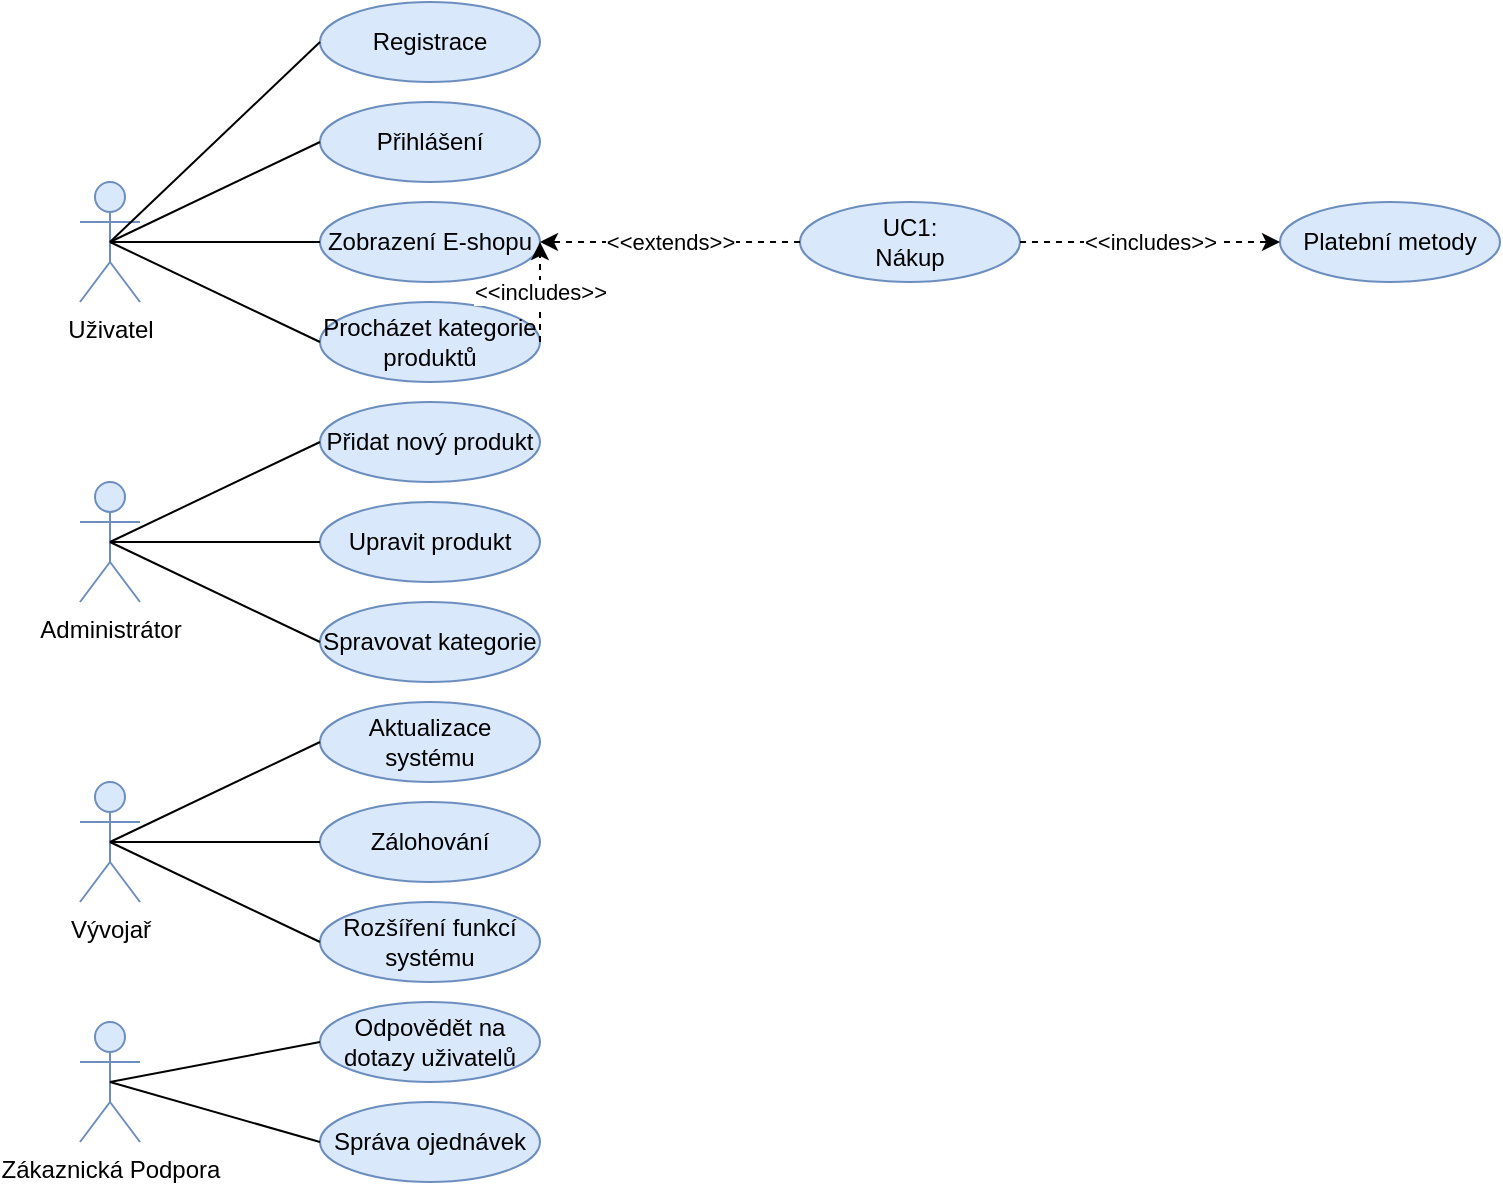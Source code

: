 <mxfile version="26.1.1">
  <diagram name="Page-1" id="AysCdQ7-knlk8cnn3zGX">
    <mxGraphModel dx="1153" dy="631" grid="1" gridSize="10" guides="1" tooltips="1" connect="1" arrows="1" fold="1" page="1" pageScale="1" pageWidth="850" pageHeight="1100" math="0" shadow="0">
      <root>
        <mxCell id="0" />
        <mxCell id="1" parent="0" />
        <mxCell id="S-JD86c8oPenMrIcF_mf-1" value="Uživatel" style="shape=umlActor;verticalLabelPosition=bottom;verticalAlign=top;html=1;outlineConnect=0;fillColor=#dae8fc;strokeColor=#6c8ebf;" parent="1" vertex="1">
          <mxGeometry x="80" y="100" width="30" height="60" as="geometry" />
        </mxCell>
        <mxCell id="S-JD86c8oPenMrIcF_mf-9" value="Zákaznická Podpora" style="shape=umlActor;verticalLabelPosition=bottom;verticalAlign=top;html=1;outlineConnect=0;fillColor=#dae8fc;strokeColor=#6c8ebf;" parent="1" vertex="1">
          <mxGeometry x="80" y="520" width="30" height="60" as="geometry" />
        </mxCell>
        <mxCell id="S-JD86c8oPenMrIcF_mf-10" value="Registrace" style="ellipse;whiteSpace=wrap;html=1;fillColor=#dae8fc;strokeColor=#6c8ebf;" parent="1" vertex="1">
          <mxGeometry x="200" y="10" width="110" height="40" as="geometry" />
        </mxCell>
        <mxCell id="S-JD86c8oPenMrIcF_mf-11" value="Přihlášení" style="ellipse;whiteSpace=wrap;html=1;fillColor=#dae8fc;strokeColor=#6c8ebf;" parent="1" vertex="1">
          <mxGeometry x="200" y="60" width="110" height="40" as="geometry" />
        </mxCell>
        <mxCell id="S-JD86c8oPenMrIcF_mf-14" value="" style="endArrow=none;html=1;rounded=0;exitX=0.5;exitY=0.5;exitDx=0;exitDy=0;exitPerimeter=0;startFill=0;entryX=0;entryY=0.5;entryDx=0;entryDy=0;" parent="1" source="S-JD86c8oPenMrIcF_mf-1" target="S-JD86c8oPenMrIcF_mf-10" edge="1">
          <mxGeometry width="50" height="50" relative="1" as="geometry">
            <mxPoint x="240" y="230" as="sourcePoint" />
            <mxPoint x="410" y="180" as="targetPoint" />
          </mxGeometry>
        </mxCell>
        <mxCell id="S-JD86c8oPenMrIcF_mf-15" value="" style="endArrow=none;html=1;rounded=0;startFill=0;entryX=0;entryY=0.5;entryDx=0;entryDy=0;" parent="1" target="S-JD86c8oPenMrIcF_mf-11" edge="1">
          <mxGeometry width="50" height="50" relative="1" as="geometry">
            <mxPoint x="95" y="130" as="sourcePoint" />
            <mxPoint x="221" y="84" as="targetPoint" />
          </mxGeometry>
        </mxCell>
        <mxCell id="S-JD86c8oPenMrIcF_mf-17" value="UC1:&lt;div&gt;Nákup&lt;/div&gt;" style="ellipse;whiteSpace=wrap;html=1;fillColor=#dae8fc;strokeColor=#6c8ebf;" parent="1" vertex="1">
          <mxGeometry x="440" y="110" width="110" height="40" as="geometry" />
        </mxCell>
        <mxCell id="S-JD86c8oPenMrIcF_mf-19" value="Zobrazení E-shopu" style="ellipse;whiteSpace=wrap;html=1;fillColor=#dae8fc;strokeColor=#6c8ebf;" parent="1" vertex="1">
          <mxGeometry x="200" y="110" width="110" height="40" as="geometry" />
        </mxCell>
        <mxCell id="S-JD86c8oPenMrIcF_mf-20" value="" style="endArrow=none;html=1;rounded=0;exitX=0.5;exitY=0.5;exitDx=0;exitDy=0;exitPerimeter=0;entryX=0;entryY=0.5;entryDx=0;entryDy=0;" parent="1" source="S-JD86c8oPenMrIcF_mf-1" target="S-JD86c8oPenMrIcF_mf-19" edge="1">
          <mxGeometry width="50" height="50" relative="1" as="geometry">
            <mxPoint x="105" y="140" as="sourcePoint" />
            <mxPoint x="210" y="140" as="targetPoint" />
          </mxGeometry>
        </mxCell>
        <mxCell id="S-JD86c8oPenMrIcF_mf-21" value="Správa ojednávek" style="ellipse;whiteSpace=wrap;html=1;fillColor=#dae8fc;strokeColor=#6c8ebf;" parent="1" vertex="1">
          <mxGeometry x="200" y="560" width="110" height="40" as="geometry" />
        </mxCell>
        <mxCell id="S-JD86c8oPenMrIcF_mf-22" value="" style="endArrow=none;html=1;rounded=0;exitX=0.5;exitY=0.5;exitDx=0;exitDy=0;exitPerimeter=0;entryX=0;entryY=0.5;entryDx=0;entryDy=0;" parent="1" source="S-JD86c8oPenMrIcF_mf-9" target="S-JD86c8oPenMrIcF_mf-21" edge="1">
          <mxGeometry width="50" height="50" relative="1" as="geometry">
            <mxPoint x="260" y="450" as="sourcePoint" />
            <mxPoint x="310" y="400" as="targetPoint" />
          </mxGeometry>
        </mxCell>
        <mxCell id="S-JD86c8oPenMrIcF_mf-23" value="Odpovědět na dotazy uživatelů" style="ellipse;whiteSpace=wrap;html=1;fillColor=#dae8fc;strokeColor=#6c8ebf;" parent="1" vertex="1">
          <mxGeometry x="200" y="510" width="110" height="40" as="geometry" />
        </mxCell>
        <mxCell id="S-JD86c8oPenMrIcF_mf-24" value="" style="endArrow=none;html=1;rounded=0;entryX=0;entryY=0.5;entryDx=0;entryDy=0;exitX=0.5;exitY=0.5;exitDx=0;exitDy=0;exitPerimeter=0;" parent="1" source="S-JD86c8oPenMrIcF_mf-9" target="S-JD86c8oPenMrIcF_mf-23" edge="1">
          <mxGeometry width="50" height="50" relative="1" as="geometry">
            <mxPoint x="100" y="550" as="sourcePoint" />
            <mxPoint x="310" y="400" as="targetPoint" />
          </mxGeometry>
        </mxCell>
        <mxCell id="S-JD86c8oPenMrIcF_mf-26" value="Vývojař" style="shape=umlActor;verticalLabelPosition=bottom;verticalAlign=top;html=1;outlineConnect=0;fillColor=#dae8fc;strokeColor=#6c8ebf;" parent="1" vertex="1">
          <mxGeometry x="80" y="400" width="30" height="60" as="geometry" />
        </mxCell>
        <mxCell id="S-JD86c8oPenMrIcF_mf-27" value="Zálohování" style="ellipse;whiteSpace=wrap;html=1;fillColor=#dae8fc;strokeColor=#6c8ebf;" parent="1" vertex="1">
          <mxGeometry x="200" y="410" width="110" height="40" as="geometry" />
        </mxCell>
        <mxCell id="S-JD86c8oPenMrIcF_mf-28" value="" style="endArrow=none;html=1;rounded=0;exitX=0.5;exitY=0.5;exitDx=0;exitDy=0;exitPerimeter=0;entryX=0;entryY=0.5;entryDx=0;entryDy=0;" parent="1" source="S-JD86c8oPenMrIcF_mf-26" target="S-JD86c8oPenMrIcF_mf-27" edge="1">
          <mxGeometry width="50" height="50" relative="1" as="geometry">
            <mxPoint x="260" y="330" as="sourcePoint" />
            <mxPoint x="310" y="280" as="targetPoint" />
          </mxGeometry>
        </mxCell>
        <mxCell id="S-JD86c8oPenMrIcF_mf-29" value="Aktualizace systému" style="ellipse;whiteSpace=wrap;html=1;fillColor=#dae8fc;strokeColor=#6c8ebf;" parent="1" vertex="1">
          <mxGeometry x="200" y="360" width="110" height="40" as="geometry" />
        </mxCell>
        <mxCell id="S-JD86c8oPenMrIcF_mf-30" value="" style="endArrow=none;html=1;rounded=0;entryX=0;entryY=0.5;entryDx=0;entryDy=0;exitX=0.5;exitY=0.5;exitDx=0;exitDy=0;exitPerimeter=0;" parent="1" source="S-JD86c8oPenMrIcF_mf-26" target="S-JD86c8oPenMrIcF_mf-29" edge="1">
          <mxGeometry width="50" height="50" relative="1" as="geometry">
            <mxPoint x="100" y="430" as="sourcePoint" />
            <mxPoint x="310" y="280" as="targetPoint" />
          </mxGeometry>
        </mxCell>
        <mxCell id="S-JD86c8oPenMrIcF_mf-31" value="Rozšíření funkcí systému" style="ellipse;whiteSpace=wrap;html=1;fillColor=#dae8fc;strokeColor=#6c8ebf;" parent="1" vertex="1">
          <mxGeometry x="200" y="460" width="110" height="40" as="geometry" />
        </mxCell>
        <mxCell id="S-JD86c8oPenMrIcF_mf-32" value="" style="endArrow=none;html=1;rounded=0;entryX=0;entryY=0.5;entryDx=0;entryDy=0;exitX=0.5;exitY=0.5;exitDx=0;exitDy=0;exitPerimeter=0;" parent="1" source="S-JD86c8oPenMrIcF_mf-26" target="S-JD86c8oPenMrIcF_mf-31" edge="1">
          <mxGeometry width="50" height="50" relative="1" as="geometry">
            <mxPoint x="100" y="430" as="sourcePoint" />
            <mxPoint x="210" y="440" as="targetPoint" />
          </mxGeometry>
        </mxCell>
        <mxCell id="S-JD86c8oPenMrIcF_mf-40" value="Administrátor" style="shape=umlActor;verticalLabelPosition=bottom;verticalAlign=top;html=1;outlineConnect=0;fillColor=#dae8fc;strokeColor=#6c8ebf;" parent="1" vertex="1">
          <mxGeometry x="80" y="250" width="30" height="60" as="geometry" />
        </mxCell>
        <mxCell id="S-JD86c8oPenMrIcF_mf-41" value="Upravit produkt" style="ellipse;whiteSpace=wrap;html=1;fillColor=#dae8fc;strokeColor=#6c8ebf;" parent="1" vertex="1">
          <mxGeometry x="200" y="260" width="110" height="40" as="geometry" />
        </mxCell>
        <mxCell id="S-JD86c8oPenMrIcF_mf-42" value="" style="endArrow=none;html=1;rounded=0;exitX=0.5;exitY=0.5;exitDx=0;exitDy=0;exitPerimeter=0;entryX=0;entryY=0.5;entryDx=0;entryDy=0;" parent="1" source="S-JD86c8oPenMrIcF_mf-40" target="S-JD86c8oPenMrIcF_mf-41" edge="1">
          <mxGeometry width="50" height="50" relative="1" as="geometry">
            <mxPoint x="260" y="180" as="sourcePoint" />
            <mxPoint x="310" y="130" as="targetPoint" />
          </mxGeometry>
        </mxCell>
        <mxCell id="S-JD86c8oPenMrIcF_mf-43" value="Přidat nový produkt" style="ellipse;whiteSpace=wrap;html=1;fillColor=#dae8fc;strokeColor=#6c8ebf;" parent="1" vertex="1">
          <mxGeometry x="200" y="210" width="110" height="40" as="geometry" />
        </mxCell>
        <mxCell id="S-JD86c8oPenMrIcF_mf-44" value="" style="endArrow=none;html=1;rounded=0;entryX=0;entryY=0.5;entryDx=0;entryDy=0;exitX=0.5;exitY=0.5;exitDx=0;exitDy=0;exitPerimeter=0;" parent="1" source="S-JD86c8oPenMrIcF_mf-40" target="S-JD86c8oPenMrIcF_mf-43" edge="1">
          <mxGeometry width="50" height="50" relative="1" as="geometry">
            <mxPoint x="100" y="280" as="sourcePoint" />
            <mxPoint x="310" y="130" as="targetPoint" />
          </mxGeometry>
        </mxCell>
        <mxCell id="S-JD86c8oPenMrIcF_mf-45" value="Spravovat kategorie" style="ellipse;whiteSpace=wrap;html=1;fillColor=#dae8fc;strokeColor=#6c8ebf;" parent="1" vertex="1">
          <mxGeometry x="200" y="310" width="110" height="40" as="geometry" />
        </mxCell>
        <mxCell id="S-JD86c8oPenMrIcF_mf-46" value="" style="endArrow=none;html=1;rounded=0;entryX=0;entryY=0.5;entryDx=0;entryDy=0;exitX=0.5;exitY=0.5;exitDx=0;exitDy=0;exitPerimeter=0;" parent="1" source="S-JD86c8oPenMrIcF_mf-40" target="S-JD86c8oPenMrIcF_mf-45" edge="1">
          <mxGeometry width="50" height="50" relative="1" as="geometry">
            <mxPoint x="100" y="280" as="sourcePoint" />
            <mxPoint x="210" y="290" as="targetPoint" />
          </mxGeometry>
        </mxCell>
        <mxCell id="S-JD86c8oPenMrIcF_mf-47" value="&amp;lt;&amp;lt;extends&amp;gt;&amp;gt;" style="endArrow=classic;html=1;rounded=0;exitX=0;exitY=0.5;exitDx=0;exitDy=0;dashed=1;entryX=1;entryY=0.5;entryDx=0;entryDy=0;" parent="1" source="S-JD86c8oPenMrIcF_mf-17" target="S-JD86c8oPenMrIcF_mf-19" edge="1">
          <mxGeometry x="-0.003" width="50" height="50" relative="1" as="geometry">
            <mxPoint x="230" y="350" as="sourcePoint" />
            <mxPoint x="320" y="180" as="targetPoint" />
            <mxPoint as="offset" />
          </mxGeometry>
        </mxCell>
        <mxCell id="S-JD86c8oPenMrIcF_mf-49" value="Platební metody" style="ellipse;whiteSpace=wrap;html=1;fillColor=#dae8fc;strokeColor=#6c8ebf;" parent="1" vertex="1">
          <mxGeometry x="680" y="110" width="110" height="40" as="geometry" />
        </mxCell>
        <mxCell id="S-JD86c8oPenMrIcF_mf-51" value="&amp;lt;&amp;lt;includes&amp;gt;&amp;gt;" style="endArrow=classic;html=1;rounded=0;exitX=1;exitY=0.5;exitDx=0;exitDy=0;dashed=1;entryX=0;entryY=0.5;entryDx=0;entryDy=0;" parent="1" source="S-JD86c8oPenMrIcF_mf-17" target="S-JD86c8oPenMrIcF_mf-49" edge="1">
          <mxGeometry x="-0.003" width="50" height="50" relative="1" as="geometry">
            <mxPoint x="450" y="140" as="sourcePoint" />
            <mxPoint x="320" y="140" as="targetPoint" />
            <mxPoint as="offset" />
          </mxGeometry>
        </mxCell>
        <mxCell id="S-JD86c8oPenMrIcF_mf-52" value="Procházet kategorie produktů" style="ellipse;whiteSpace=wrap;html=1;fillColor=#dae8fc;strokeColor=#6c8ebf;" parent="1" vertex="1">
          <mxGeometry x="200" y="160" width="110" height="40" as="geometry" />
        </mxCell>
        <mxCell id="S-JD86c8oPenMrIcF_mf-53" value="" style="endArrow=none;html=1;rounded=0;exitX=0.5;exitY=0.5;exitDx=0;exitDy=0;exitPerimeter=0;entryX=0;entryY=0.5;entryDx=0;entryDy=0;" parent="1" source="S-JD86c8oPenMrIcF_mf-1" target="S-JD86c8oPenMrIcF_mf-52" edge="1">
          <mxGeometry width="50" height="50" relative="1" as="geometry">
            <mxPoint x="105" y="140" as="sourcePoint" />
            <mxPoint x="210" y="140" as="targetPoint" />
          </mxGeometry>
        </mxCell>
        <mxCell id="S-JD86c8oPenMrIcF_mf-55" value="&amp;lt;&amp;lt;includes&amp;gt;&amp;gt;" style="endArrow=classic;html=1;rounded=0;exitX=1;exitY=0.5;exitDx=0;exitDy=0;dashed=1;" parent="1" source="S-JD86c8oPenMrIcF_mf-52" edge="1">
          <mxGeometry x="-0.003" width="50" height="50" relative="1" as="geometry">
            <mxPoint x="560" y="140" as="sourcePoint" />
            <mxPoint x="310" y="130" as="targetPoint" />
            <mxPoint as="offset" />
          </mxGeometry>
        </mxCell>
      </root>
    </mxGraphModel>
  </diagram>
</mxfile>
